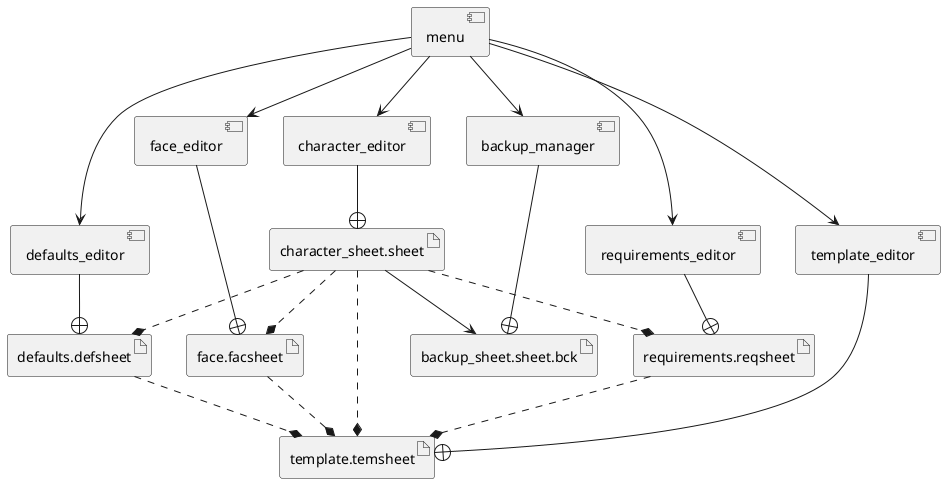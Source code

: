@startuml

component menu
component template_editor
component requirements_editor
component defaults_editor
component face_editor
component character_editor
component backup_manager

artifact template.temsheet
artifact requirements.reqsheet
artifact defaults.defsheet
artifact face.facsheet
artifact character_sheet.sheet
artifact backup_sheet.sheet.bck

requirements.reqsheet ..* template.temsheet
defaults.defsheet ..* template.temsheet
face.facsheet ..* template.temsheet

character_sheet.sheet ..* template.temsheet
character_sheet.sheet ..* requirements.reqsheet
character_sheet.sheet ..* defaults.defsheet
character_sheet.sheet ..* face.facsheet
character_sheet.sheet --> backup_sheet.sheet.bck

character_editor --+ character_sheet.sheet

face_editor --+ face.facsheet

defaults_editor --+ defaults.defsheet

requirements_editor --+ requirements.reqsheet

template_editor --+ template.temsheet

backup_manager --+ backup_sheet.sheet.bck

menu --> character_editor
menu --> face_editor
menu --> defaults_editor
menu --> requirements_editor
menu --> template_editor
menu --> backup_manager


@enduml
